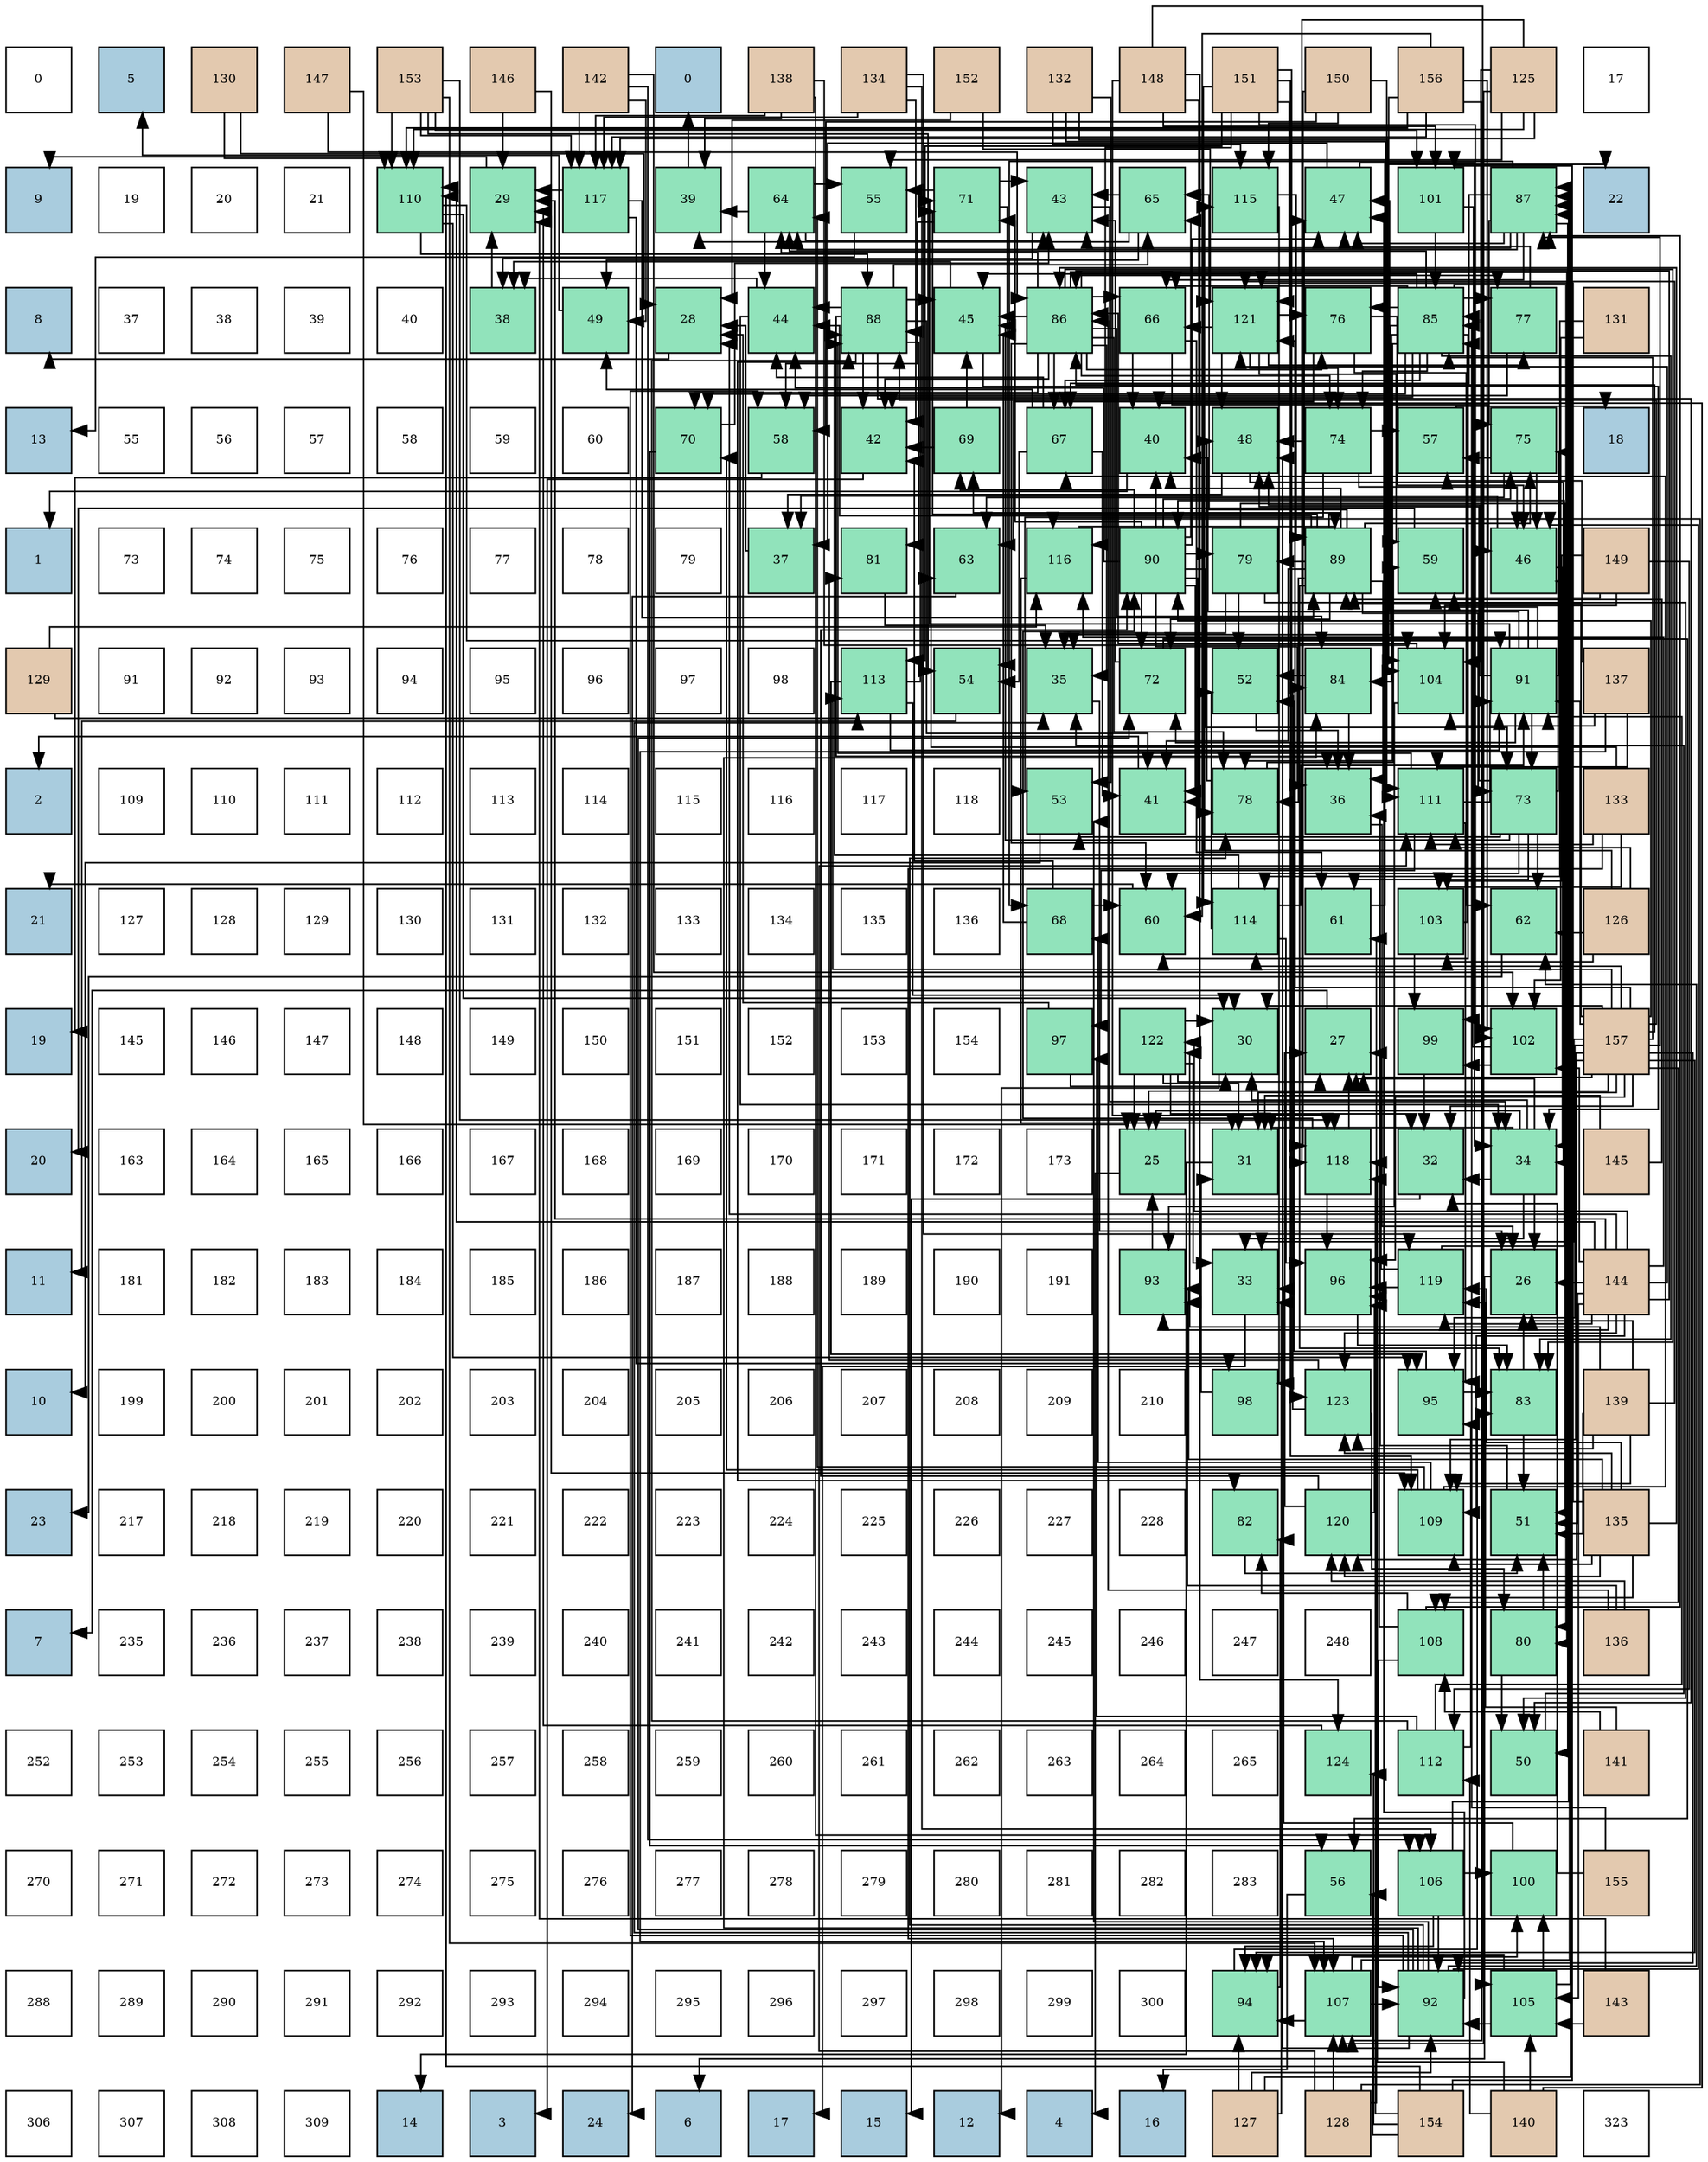 digraph layout{
 rankdir=TB;
 splines=ortho;
 node [style=filled shape=square fixedsize=true width=0.6];
0[label="0", fontsize=8, fillcolor="#ffffff"];
1[label="5", fontsize=8, fillcolor="#a9ccde"];
2[label="130", fontsize=8, fillcolor="#e3c9af"];
3[label="147", fontsize=8, fillcolor="#e3c9af"];
4[label="153", fontsize=8, fillcolor="#e3c9af"];
5[label="146", fontsize=8, fillcolor="#e3c9af"];
6[label="142", fontsize=8, fillcolor="#e3c9af"];
7[label="0", fontsize=8, fillcolor="#a9ccde"];
8[label="138", fontsize=8, fillcolor="#e3c9af"];
9[label="134", fontsize=8, fillcolor="#e3c9af"];
10[label="152", fontsize=8, fillcolor="#e3c9af"];
11[label="132", fontsize=8, fillcolor="#e3c9af"];
12[label="148", fontsize=8, fillcolor="#e3c9af"];
13[label="151", fontsize=8, fillcolor="#e3c9af"];
14[label="150", fontsize=8, fillcolor="#e3c9af"];
15[label="156", fontsize=8, fillcolor="#e3c9af"];
16[label="125", fontsize=8, fillcolor="#e3c9af"];
17[label="17", fontsize=8, fillcolor="#ffffff"];
18[label="9", fontsize=8, fillcolor="#a9ccde"];
19[label="19", fontsize=8, fillcolor="#ffffff"];
20[label="20", fontsize=8, fillcolor="#ffffff"];
21[label="21", fontsize=8, fillcolor="#ffffff"];
22[label="110", fontsize=8, fillcolor="#91e3bb"];
23[label="29", fontsize=8, fillcolor="#91e3bb"];
24[label="117", fontsize=8, fillcolor="#91e3bb"];
25[label="39", fontsize=8, fillcolor="#91e3bb"];
26[label="64", fontsize=8, fillcolor="#91e3bb"];
27[label="55", fontsize=8, fillcolor="#91e3bb"];
28[label="71", fontsize=8, fillcolor="#91e3bb"];
29[label="43", fontsize=8, fillcolor="#91e3bb"];
30[label="65", fontsize=8, fillcolor="#91e3bb"];
31[label="115", fontsize=8, fillcolor="#91e3bb"];
32[label="47", fontsize=8, fillcolor="#91e3bb"];
33[label="101", fontsize=8, fillcolor="#91e3bb"];
34[label="87", fontsize=8, fillcolor="#91e3bb"];
35[label="22", fontsize=8, fillcolor="#a9ccde"];
36[label="8", fontsize=8, fillcolor="#a9ccde"];
37[label="37", fontsize=8, fillcolor="#ffffff"];
38[label="38", fontsize=8, fillcolor="#ffffff"];
39[label="39", fontsize=8, fillcolor="#ffffff"];
40[label="40", fontsize=8, fillcolor="#ffffff"];
41[label="38", fontsize=8, fillcolor="#91e3bb"];
42[label="49", fontsize=8, fillcolor="#91e3bb"];
43[label="28", fontsize=8, fillcolor="#91e3bb"];
44[label="44", fontsize=8, fillcolor="#91e3bb"];
45[label="88", fontsize=8, fillcolor="#91e3bb"];
46[label="45", fontsize=8, fillcolor="#91e3bb"];
47[label="86", fontsize=8, fillcolor="#91e3bb"];
48[label="66", fontsize=8, fillcolor="#91e3bb"];
49[label="121", fontsize=8, fillcolor="#91e3bb"];
50[label="76", fontsize=8, fillcolor="#91e3bb"];
51[label="85", fontsize=8, fillcolor="#91e3bb"];
52[label="77", fontsize=8, fillcolor="#91e3bb"];
53[label="131", fontsize=8, fillcolor="#e3c9af"];
54[label="13", fontsize=8, fillcolor="#a9ccde"];
55[label="55", fontsize=8, fillcolor="#ffffff"];
56[label="56", fontsize=8, fillcolor="#ffffff"];
57[label="57", fontsize=8, fillcolor="#ffffff"];
58[label="58", fontsize=8, fillcolor="#ffffff"];
59[label="59", fontsize=8, fillcolor="#ffffff"];
60[label="60", fontsize=8, fillcolor="#ffffff"];
61[label="70", fontsize=8, fillcolor="#91e3bb"];
62[label="58", fontsize=8, fillcolor="#91e3bb"];
63[label="42", fontsize=8, fillcolor="#91e3bb"];
64[label="69", fontsize=8, fillcolor="#91e3bb"];
65[label="67", fontsize=8, fillcolor="#91e3bb"];
66[label="40", fontsize=8, fillcolor="#91e3bb"];
67[label="48", fontsize=8, fillcolor="#91e3bb"];
68[label="74", fontsize=8, fillcolor="#91e3bb"];
69[label="57", fontsize=8, fillcolor="#91e3bb"];
70[label="75", fontsize=8, fillcolor="#91e3bb"];
71[label="18", fontsize=8, fillcolor="#a9ccde"];
72[label="1", fontsize=8, fillcolor="#a9ccde"];
73[label="73", fontsize=8, fillcolor="#ffffff"];
74[label="74", fontsize=8, fillcolor="#ffffff"];
75[label="75", fontsize=8, fillcolor="#ffffff"];
76[label="76", fontsize=8, fillcolor="#ffffff"];
77[label="77", fontsize=8, fillcolor="#ffffff"];
78[label="78", fontsize=8, fillcolor="#ffffff"];
79[label="79", fontsize=8, fillcolor="#ffffff"];
80[label="37", fontsize=8, fillcolor="#91e3bb"];
81[label="81", fontsize=8, fillcolor="#91e3bb"];
82[label="63", fontsize=8, fillcolor="#91e3bb"];
83[label="116", fontsize=8, fillcolor="#91e3bb"];
84[label="90", fontsize=8, fillcolor="#91e3bb"];
85[label="79", fontsize=8, fillcolor="#91e3bb"];
86[label="89", fontsize=8, fillcolor="#91e3bb"];
87[label="59", fontsize=8, fillcolor="#91e3bb"];
88[label="46", fontsize=8, fillcolor="#91e3bb"];
89[label="149", fontsize=8, fillcolor="#e3c9af"];
90[label="129", fontsize=8, fillcolor="#e3c9af"];
91[label="91", fontsize=8, fillcolor="#ffffff"];
92[label="92", fontsize=8, fillcolor="#ffffff"];
93[label="93", fontsize=8, fillcolor="#ffffff"];
94[label="94", fontsize=8, fillcolor="#ffffff"];
95[label="95", fontsize=8, fillcolor="#ffffff"];
96[label="96", fontsize=8, fillcolor="#ffffff"];
97[label="97", fontsize=8, fillcolor="#ffffff"];
98[label="98", fontsize=8, fillcolor="#ffffff"];
99[label="113", fontsize=8, fillcolor="#91e3bb"];
100[label="54", fontsize=8, fillcolor="#91e3bb"];
101[label="35", fontsize=8, fillcolor="#91e3bb"];
102[label="72", fontsize=8, fillcolor="#91e3bb"];
103[label="52", fontsize=8, fillcolor="#91e3bb"];
104[label="84", fontsize=8, fillcolor="#91e3bb"];
105[label="104", fontsize=8, fillcolor="#91e3bb"];
106[label="91", fontsize=8, fillcolor="#91e3bb"];
107[label="137", fontsize=8, fillcolor="#e3c9af"];
108[label="2", fontsize=8, fillcolor="#a9ccde"];
109[label="109", fontsize=8, fillcolor="#ffffff"];
110[label="110", fontsize=8, fillcolor="#ffffff"];
111[label="111", fontsize=8, fillcolor="#ffffff"];
112[label="112", fontsize=8, fillcolor="#ffffff"];
113[label="113", fontsize=8, fillcolor="#ffffff"];
114[label="114", fontsize=8, fillcolor="#ffffff"];
115[label="115", fontsize=8, fillcolor="#ffffff"];
116[label="116", fontsize=8, fillcolor="#ffffff"];
117[label="117", fontsize=8, fillcolor="#ffffff"];
118[label="118", fontsize=8, fillcolor="#ffffff"];
119[label="53", fontsize=8, fillcolor="#91e3bb"];
120[label="41", fontsize=8, fillcolor="#91e3bb"];
121[label="78", fontsize=8, fillcolor="#91e3bb"];
122[label="36", fontsize=8, fillcolor="#91e3bb"];
123[label="111", fontsize=8, fillcolor="#91e3bb"];
124[label="73", fontsize=8, fillcolor="#91e3bb"];
125[label="133", fontsize=8, fillcolor="#e3c9af"];
126[label="21", fontsize=8, fillcolor="#a9ccde"];
127[label="127", fontsize=8, fillcolor="#ffffff"];
128[label="128", fontsize=8, fillcolor="#ffffff"];
129[label="129", fontsize=8, fillcolor="#ffffff"];
130[label="130", fontsize=8, fillcolor="#ffffff"];
131[label="131", fontsize=8, fillcolor="#ffffff"];
132[label="132", fontsize=8, fillcolor="#ffffff"];
133[label="133", fontsize=8, fillcolor="#ffffff"];
134[label="134", fontsize=8, fillcolor="#ffffff"];
135[label="135", fontsize=8, fillcolor="#ffffff"];
136[label="136", fontsize=8, fillcolor="#ffffff"];
137[label="68", fontsize=8, fillcolor="#91e3bb"];
138[label="60", fontsize=8, fillcolor="#91e3bb"];
139[label="114", fontsize=8, fillcolor="#91e3bb"];
140[label="61", fontsize=8, fillcolor="#91e3bb"];
141[label="103", fontsize=8, fillcolor="#91e3bb"];
142[label="62", fontsize=8, fillcolor="#91e3bb"];
143[label="126", fontsize=8, fillcolor="#e3c9af"];
144[label="19", fontsize=8, fillcolor="#a9ccde"];
145[label="145", fontsize=8, fillcolor="#ffffff"];
146[label="146", fontsize=8, fillcolor="#ffffff"];
147[label="147", fontsize=8, fillcolor="#ffffff"];
148[label="148", fontsize=8, fillcolor="#ffffff"];
149[label="149", fontsize=8, fillcolor="#ffffff"];
150[label="150", fontsize=8, fillcolor="#ffffff"];
151[label="151", fontsize=8, fillcolor="#ffffff"];
152[label="152", fontsize=8, fillcolor="#ffffff"];
153[label="153", fontsize=8, fillcolor="#ffffff"];
154[label="154", fontsize=8, fillcolor="#ffffff"];
155[label="97", fontsize=8, fillcolor="#91e3bb"];
156[label="122", fontsize=8, fillcolor="#91e3bb"];
157[label="30", fontsize=8, fillcolor="#91e3bb"];
158[label="27", fontsize=8, fillcolor="#91e3bb"];
159[label="99", fontsize=8, fillcolor="#91e3bb"];
160[label="102", fontsize=8, fillcolor="#91e3bb"];
161[label="157", fontsize=8, fillcolor="#e3c9af"];
162[label="20", fontsize=8, fillcolor="#a9ccde"];
163[label="163", fontsize=8, fillcolor="#ffffff"];
164[label="164", fontsize=8, fillcolor="#ffffff"];
165[label="165", fontsize=8, fillcolor="#ffffff"];
166[label="166", fontsize=8, fillcolor="#ffffff"];
167[label="167", fontsize=8, fillcolor="#ffffff"];
168[label="168", fontsize=8, fillcolor="#ffffff"];
169[label="169", fontsize=8, fillcolor="#ffffff"];
170[label="170", fontsize=8, fillcolor="#ffffff"];
171[label="171", fontsize=8, fillcolor="#ffffff"];
172[label="172", fontsize=8, fillcolor="#ffffff"];
173[label="173", fontsize=8, fillcolor="#ffffff"];
174[label="25", fontsize=8, fillcolor="#91e3bb"];
175[label="31", fontsize=8, fillcolor="#91e3bb"];
176[label="118", fontsize=8, fillcolor="#91e3bb"];
177[label="32", fontsize=8, fillcolor="#91e3bb"];
178[label="34", fontsize=8, fillcolor="#91e3bb"];
179[label="145", fontsize=8, fillcolor="#e3c9af"];
180[label="11", fontsize=8, fillcolor="#a9ccde"];
181[label="181", fontsize=8, fillcolor="#ffffff"];
182[label="182", fontsize=8, fillcolor="#ffffff"];
183[label="183", fontsize=8, fillcolor="#ffffff"];
184[label="184", fontsize=8, fillcolor="#ffffff"];
185[label="185", fontsize=8, fillcolor="#ffffff"];
186[label="186", fontsize=8, fillcolor="#ffffff"];
187[label="187", fontsize=8, fillcolor="#ffffff"];
188[label="188", fontsize=8, fillcolor="#ffffff"];
189[label="189", fontsize=8, fillcolor="#ffffff"];
190[label="190", fontsize=8, fillcolor="#ffffff"];
191[label="191", fontsize=8, fillcolor="#ffffff"];
192[label="93", fontsize=8, fillcolor="#91e3bb"];
193[label="33", fontsize=8, fillcolor="#91e3bb"];
194[label="96", fontsize=8, fillcolor="#91e3bb"];
195[label="119", fontsize=8, fillcolor="#91e3bb"];
196[label="26", fontsize=8, fillcolor="#91e3bb"];
197[label="144", fontsize=8, fillcolor="#e3c9af"];
198[label="10", fontsize=8, fillcolor="#a9ccde"];
199[label="199", fontsize=8, fillcolor="#ffffff"];
200[label="200", fontsize=8, fillcolor="#ffffff"];
201[label="201", fontsize=8, fillcolor="#ffffff"];
202[label="202", fontsize=8, fillcolor="#ffffff"];
203[label="203", fontsize=8, fillcolor="#ffffff"];
204[label="204", fontsize=8, fillcolor="#ffffff"];
205[label="205", fontsize=8, fillcolor="#ffffff"];
206[label="206", fontsize=8, fillcolor="#ffffff"];
207[label="207", fontsize=8, fillcolor="#ffffff"];
208[label="208", fontsize=8, fillcolor="#ffffff"];
209[label="209", fontsize=8, fillcolor="#ffffff"];
210[label="210", fontsize=8, fillcolor="#ffffff"];
211[label="98", fontsize=8, fillcolor="#91e3bb"];
212[label="123", fontsize=8, fillcolor="#91e3bb"];
213[label="95", fontsize=8, fillcolor="#91e3bb"];
214[label="83", fontsize=8, fillcolor="#91e3bb"];
215[label="139", fontsize=8, fillcolor="#e3c9af"];
216[label="23", fontsize=8, fillcolor="#a9ccde"];
217[label="217", fontsize=8, fillcolor="#ffffff"];
218[label="218", fontsize=8, fillcolor="#ffffff"];
219[label="219", fontsize=8, fillcolor="#ffffff"];
220[label="220", fontsize=8, fillcolor="#ffffff"];
221[label="221", fontsize=8, fillcolor="#ffffff"];
222[label="222", fontsize=8, fillcolor="#ffffff"];
223[label="223", fontsize=8, fillcolor="#ffffff"];
224[label="224", fontsize=8, fillcolor="#ffffff"];
225[label="225", fontsize=8, fillcolor="#ffffff"];
226[label="226", fontsize=8, fillcolor="#ffffff"];
227[label="227", fontsize=8, fillcolor="#ffffff"];
228[label="228", fontsize=8, fillcolor="#ffffff"];
229[label="82", fontsize=8, fillcolor="#91e3bb"];
230[label="120", fontsize=8, fillcolor="#91e3bb"];
231[label="109", fontsize=8, fillcolor="#91e3bb"];
232[label="51", fontsize=8, fillcolor="#91e3bb"];
233[label="135", fontsize=8, fillcolor="#e3c9af"];
234[label="7", fontsize=8, fillcolor="#a9ccde"];
235[label="235", fontsize=8, fillcolor="#ffffff"];
236[label="236", fontsize=8, fillcolor="#ffffff"];
237[label="237", fontsize=8, fillcolor="#ffffff"];
238[label="238", fontsize=8, fillcolor="#ffffff"];
239[label="239", fontsize=8, fillcolor="#ffffff"];
240[label="240", fontsize=8, fillcolor="#ffffff"];
241[label="241", fontsize=8, fillcolor="#ffffff"];
242[label="242", fontsize=8, fillcolor="#ffffff"];
243[label="243", fontsize=8, fillcolor="#ffffff"];
244[label="244", fontsize=8, fillcolor="#ffffff"];
245[label="245", fontsize=8, fillcolor="#ffffff"];
246[label="246", fontsize=8, fillcolor="#ffffff"];
247[label="247", fontsize=8, fillcolor="#ffffff"];
248[label="248", fontsize=8, fillcolor="#ffffff"];
249[label="108", fontsize=8, fillcolor="#91e3bb"];
250[label="80", fontsize=8, fillcolor="#91e3bb"];
251[label="136", fontsize=8, fillcolor="#e3c9af"];
252[label="252", fontsize=8, fillcolor="#ffffff"];
253[label="253", fontsize=8, fillcolor="#ffffff"];
254[label="254", fontsize=8, fillcolor="#ffffff"];
255[label="255", fontsize=8, fillcolor="#ffffff"];
256[label="256", fontsize=8, fillcolor="#ffffff"];
257[label="257", fontsize=8, fillcolor="#ffffff"];
258[label="258", fontsize=8, fillcolor="#ffffff"];
259[label="259", fontsize=8, fillcolor="#ffffff"];
260[label="260", fontsize=8, fillcolor="#ffffff"];
261[label="261", fontsize=8, fillcolor="#ffffff"];
262[label="262", fontsize=8, fillcolor="#ffffff"];
263[label="263", fontsize=8, fillcolor="#ffffff"];
264[label="264", fontsize=8, fillcolor="#ffffff"];
265[label="265", fontsize=8, fillcolor="#ffffff"];
266[label="124", fontsize=8, fillcolor="#91e3bb"];
267[label="112", fontsize=8, fillcolor="#91e3bb"];
268[label="50", fontsize=8, fillcolor="#91e3bb"];
269[label="141", fontsize=8, fillcolor="#e3c9af"];
270[label="270", fontsize=8, fillcolor="#ffffff"];
271[label="271", fontsize=8, fillcolor="#ffffff"];
272[label="272", fontsize=8, fillcolor="#ffffff"];
273[label="273", fontsize=8, fillcolor="#ffffff"];
274[label="274", fontsize=8, fillcolor="#ffffff"];
275[label="275", fontsize=8, fillcolor="#ffffff"];
276[label="276", fontsize=8, fillcolor="#ffffff"];
277[label="277", fontsize=8, fillcolor="#ffffff"];
278[label="278", fontsize=8, fillcolor="#ffffff"];
279[label="279", fontsize=8, fillcolor="#ffffff"];
280[label="280", fontsize=8, fillcolor="#ffffff"];
281[label="281", fontsize=8, fillcolor="#ffffff"];
282[label="282", fontsize=8, fillcolor="#ffffff"];
283[label="283", fontsize=8, fillcolor="#ffffff"];
284[label="56", fontsize=8, fillcolor="#91e3bb"];
285[label="106", fontsize=8, fillcolor="#91e3bb"];
286[label="100", fontsize=8, fillcolor="#91e3bb"];
287[label="155", fontsize=8, fillcolor="#e3c9af"];
288[label="288", fontsize=8, fillcolor="#ffffff"];
289[label="289", fontsize=8, fillcolor="#ffffff"];
290[label="290", fontsize=8, fillcolor="#ffffff"];
291[label="291", fontsize=8, fillcolor="#ffffff"];
292[label="292", fontsize=8, fillcolor="#ffffff"];
293[label="293", fontsize=8, fillcolor="#ffffff"];
294[label="294", fontsize=8, fillcolor="#ffffff"];
295[label="295", fontsize=8, fillcolor="#ffffff"];
296[label="296", fontsize=8, fillcolor="#ffffff"];
297[label="297", fontsize=8, fillcolor="#ffffff"];
298[label="298", fontsize=8, fillcolor="#ffffff"];
299[label="299", fontsize=8, fillcolor="#ffffff"];
300[label="300", fontsize=8, fillcolor="#ffffff"];
301[label="94", fontsize=8, fillcolor="#91e3bb"];
302[label="107", fontsize=8, fillcolor="#91e3bb"];
303[label="92", fontsize=8, fillcolor="#91e3bb"];
304[label="105", fontsize=8, fillcolor="#91e3bb"];
305[label="143", fontsize=8, fillcolor="#e3c9af"];
306[label="306", fontsize=8, fillcolor="#ffffff"];
307[label="307", fontsize=8, fillcolor="#ffffff"];
308[label="308", fontsize=8, fillcolor="#ffffff"];
309[label="309", fontsize=8, fillcolor="#ffffff"];
310[label="14", fontsize=8, fillcolor="#a9ccde"];
311[label="3", fontsize=8, fillcolor="#a9ccde"];
312[label="24", fontsize=8, fillcolor="#a9ccde"];
313[label="6", fontsize=8, fillcolor="#a9ccde"];
314[label="17", fontsize=8, fillcolor="#a9ccde"];
315[label="15", fontsize=8, fillcolor="#a9ccde"];
316[label="12", fontsize=8, fillcolor="#a9ccde"];
317[label="4", fontsize=8, fillcolor="#a9ccde"];
318[label="16", fontsize=8, fillcolor="#a9ccde"];
319[label="127", fontsize=8, fillcolor="#e3c9af"];
320[label="128", fontsize=8, fillcolor="#e3c9af"];
321[label="154", fontsize=8, fillcolor="#e3c9af"];
322[label="140", fontsize=8, fillcolor="#e3c9af"];
323[label="323", fontsize=8, fillcolor="#ffffff"];
edge [constraint=false, style=vis];174 -> 317;
196 -> 313;
158 -> 234;
43 -> 36;
23 -> 18;
157 -> 316;
175 -> 310;
177 -> 315;
193 -> 314;
178 -> 174;
178 -> 196;
178 -> 158;
178 -> 157;
178 -> 175;
178 -> 177;
178 -> 193;
101 -> 196;
122 -> 196;
80 -> 43;
41 -> 23;
25 -> 7;
66 -> 72;
120 -> 108;
63 -> 311;
29 -> 178;
29 -> 41;
44 -> 178;
44 -> 41;
46 -> 178;
46 -> 41;
88 -> 178;
88 -> 80;
32 -> 178;
32 -> 80;
67 -> 178;
67 -> 80;
42 -> 1;
268 -> 101;
232 -> 122;
103 -> 122;
119 -> 198;
100 -> 180;
27 -> 54;
284 -> 318;
69 -> 71;
62 -> 144;
87 -> 162;
138 -> 126;
140 -> 35;
142 -> 216;
82 -> 312;
26 -> 25;
26 -> 29;
26 -> 44;
26 -> 27;
30 -> 25;
30 -> 29;
30 -> 42;
48 -> 66;
48 -> 88;
48 -> 140;
65 -> 120;
65 -> 44;
65 -> 42;
65 -> 100;
137 -> 63;
137 -> 46;
137 -> 138;
64 -> 63;
64 -> 46;
61 -> 29;
61 -> 284;
28 -> 29;
28 -> 100;
28 -> 27;
28 -> 62;
102 -> 29;
102 -> 284;
124 -> 46;
124 -> 88;
124 -> 67;
124 -> 119;
124 -> 138;
124 -> 140;
124 -> 142;
68 -> 88;
68 -> 67;
68 -> 119;
68 -> 69;
70 -> 88;
70 -> 69;
70 -> 82;
50 -> 88;
50 -> 142;
50 -> 82;
52 -> 32;
52 -> 62;
121 -> 67;
121 -> 87;
85 -> 101;
85 -> 268;
85 -> 232;
85 -> 103;
250 -> 268;
250 -> 232;
81 -> 101;
229 -> 232;
214 -> 196;
214 -> 232;
104 -> 122;
104 -> 103;
51 -> 101;
51 -> 63;
51 -> 46;
51 -> 138;
51 -> 26;
51 -> 48;
51 -> 65;
51 -> 61;
51 -> 68;
51 -> 50;
51 -> 52;
51 -> 121;
51 -> 250;
51 -> 214;
51 -> 104;
47 -> 101;
47 -> 63;
47 -> 46;
47 -> 138;
47 -> 26;
47 -> 48;
47 -> 65;
47 -> 61;
47 -> 68;
47 -> 50;
47 -> 52;
47 -> 121;
47 -> 250;
47 -> 214;
47 -> 104;
34 -> 29;
34 -> 32;
34 -> 268;
34 -> 26;
34 -> 48;
34 -> 65;
34 -> 137;
34 -> 70;
45 -> 122;
45 -> 120;
45 -> 63;
45 -> 44;
45 -> 46;
45 -> 268;
45 -> 30;
45 -> 81;
45 -> 229;
86 -> 122;
86 -> 66;
86 -> 120;
86 -> 44;
86 -> 32;
86 -> 30;
86 -> 64;
86 -> 28;
86 -> 102;
86 -> 124;
86 -> 70;
86 -> 121;
86 -> 85;
86 -> 214;
84 -> 122;
84 -> 66;
84 -> 120;
84 -> 44;
84 -> 32;
84 -> 30;
84 -> 64;
84 -> 28;
84 -> 102;
84 -> 124;
84 -> 70;
84 -> 121;
84 -> 85;
106 -> 66;
106 -> 32;
106 -> 67;
106 -> 87;
106 -> 28;
106 -> 102;
106 -> 124;
106 -> 70;
303 -> 101;
303 -> 88;
303 -> 32;
303 -> 67;
303 -> 119;
303 -> 62;
303 -> 142;
303 -> 102;
303 -> 121;
303 -> 104;
192 -> 174;
301 -> 229;
301 -> 214;
213 -> 103;
213 -> 214;
194 -> 214;
155 -> 43;
155 -> 157;
211 -> 175;
159 -> 177;
286 -> 193;
33 -> 51;
33 -> 159;
160 -> 51;
160 -> 159;
141 -> 51;
141 -> 159;
105 -> 47;
105 -> 192;
304 -> 34;
304 -> 303;
304 -> 301;
304 -> 286;
285 -> 34;
285 -> 303;
285 -> 301;
285 -> 286;
302 -> 34;
302 -> 303;
302 -> 301;
302 -> 286;
249 -> 229;
249 -> 34;
249 -> 303;
249 -> 194;
231 -> 26;
231 -> 65;
231 -> 137;
231 -> 61;
22 -> 157;
22 -> 45;
22 -> 106;
22 -> 213;
123 -> 45;
123 -> 106;
123 -> 213;
123 -> 155;
267 -> 45;
267 -> 106;
267 -> 213;
267 -> 155;
99 -> 157;
99 -> 45;
99 -> 106;
99 -> 213;
139 -> 103;
139 -> 45;
139 -> 106;
139 -> 194;
31 -> 86;
31 -> 211;
83 -> 175;
83 -> 86;
24 -> 23;
24 -> 86;
24 -> 211;
176 -> 158;
176 -> 84;
176 -> 194;
195 -> 158;
195 -> 84;
195 -> 194;
230 -> 158;
230 -> 84;
230 -> 194;
49 -> 67;
49 -> 87;
49 -> 48;
49 -> 68;
49 -> 50;
49 -> 52;
156 -> 174;
156 -> 158;
156 -> 157;
156 -> 175;
156 -> 177;
156 -> 193;
212 -> 250;
212 -> 81;
212 -> 104;
266 -> 23;
16 -> 27;
16 -> 105;
16 -> 302;
16 -> 22;
16 -> 24;
16 -> 176;
143 -> 142;
143 -> 141;
143 -> 123;
143 -> 31;
319 -> 193;
319 -> 34;
319 -> 303;
319 -> 301;
320 -> 140;
320 -> 302;
320 -> 123;
320 -> 83;
90 -> 99;
90 -> 83;
2 -> 43;
2 -> 22;
53 -> 160;
53 -> 139;
11 -> 119;
11 -> 105;
11 -> 123;
11 -> 31;
125 -> 82;
125 -> 141;
125 -> 302;
125 -> 123;
9 -> 63;
9 -> 285;
9 -> 24;
9 -> 195;
233 -> 47;
233 -> 192;
233 -> 249;
233 -> 231;
233 -> 195;
233 -> 230;
233 -> 49;
233 -> 212;
251 -> 47;
251 -> 192;
251 -> 230;
107 -> 69;
107 -> 105;
107 -> 302;
107 -> 123;
8 -> 25;
8 -> 105;
8 -> 285;
8 -> 24;
215 -> 196;
215 -> 232;
215 -> 231;
215 -> 49;
215 -> 156;
215 -> 212;
322 -> 66;
322 -> 304;
322 -> 267;
322 -> 176;
269 -> 249;
269 -> 195;
6 -> 42;
6 -> 160;
6 -> 285;
6 -> 24;
305 -> 23;
305 -> 304;
197 -> 196;
197 -> 43;
197 -> 23;
197 -> 232;
197 -> 47;
197 -> 192;
197 -> 160;
197 -> 304;
197 -> 231;
197 -> 22;
197 -> 83;
197 -> 195;
197 -> 49;
197 -> 156;
197 -> 212;
179 -> 175;
179 -> 86;
5 -> 23;
5 -> 231;
3 -> 174;
3 -> 47;
12 -> 120;
12 -> 33;
12 -> 304;
12 -> 176;
12 -> 266;
89 -> 87;
89 -> 141;
89 -> 105;
89 -> 267;
14 -> 62;
14 -> 123;
14 -> 31;
14 -> 176;
13 -> 160;
13 -> 231;
13 -> 99;
13 -> 139;
13 -> 83;
13 -> 49;
13 -> 212;
10 -> 43;
10 -> 49;
4 -> 100;
4 -> 33;
4 -> 302;
4 -> 22;
4 -> 24;
4 -> 176;
321 -> 284;
321 -> 33;
321 -> 22;
321 -> 176;
321 -> 266;
287 -> 177;
287 -> 51;
15 -> 138;
15 -> 160;
15 -> 105;
15 -> 302;
15 -> 22;
15 -> 24;
161 -> 174;
161 -> 158;
161 -> 157;
161 -> 175;
161 -> 177;
161 -> 193;
161 -> 51;
161 -> 47;
161 -> 34;
161 -> 45;
161 -> 86;
161 -> 84;
161 -> 106;
161 -> 303;
161 -> 301;
161 -> 213;
161 -> 194;
161 -> 249;
161 -> 231;
161 -> 99;
161 -> 139;
161 -> 230;
161 -> 49;
edge [constraint=true, style=invis];
0 -> 18 -> 36 -> 54 -> 72 -> 90 -> 108 -> 126 -> 144 -> 162 -> 180 -> 198 -> 216 -> 234 -> 252 -> 270 -> 288 -> 306;
1 -> 19 -> 37 -> 55 -> 73 -> 91 -> 109 -> 127 -> 145 -> 163 -> 181 -> 199 -> 217 -> 235 -> 253 -> 271 -> 289 -> 307;
2 -> 20 -> 38 -> 56 -> 74 -> 92 -> 110 -> 128 -> 146 -> 164 -> 182 -> 200 -> 218 -> 236 -> 254 -> 272 -> 290 -> 308;
3 -> 21 -> 39 -> 57 -> 75 -> 93 -> 111 -> 129 -> 147 -> 165 -> 183 -> 201 -> 219 -> 237 -> 255 -> 273 -> 291 -> 309;
4 -> 22 -> 40 -> 58 -> 76 -> 94 -> 112 -> 130 -> 148 -> 166 -> 184 -> 202 -> 220 -> 238 -> 256 -> 274 -> 292 -> 310;
5 -> 23 -> 41 -> 59 -> 77 -> 95 -> 113 -> 131 -> 149 -> 167 -> 185 -> 203 -> 221 -> 239 -> 257 -> 275 -> 293 -> 311;
6 -> 24 -> 42 -> 60 -> 78 -> 96 -> 114 -> 132 -> 150 -> 168 -> 186 -> 204 -> 222 -> 240 -> 258 -> 276 -> 294 -> 312;
7 -> 25 -> 43 -> 61 -> 79 -> 97 -> 115 -> 133 -> 151 -> 169 -> 187 -> 205 -> 223 -> 241 -> 259 -> 277 -> 295 -> 313;
8 -> 26 -> 44 -> 62 -> 80 -> 98 -> 116 -> 134 -> 152 -> 170 -> 188 -> 206 -> 224 -> 242 -> 260 -> 278 -> 296 -> 314;
9 -> 27 -> 45 -> 63 -> 81 -> 99 -> 117 -> 135 -> 153 -> 171 -> 189 -> 207 -> 225 -> 243 -> 261 -> 279 -> 297 -> 315;
10 -> 28 -> 46 -> 64 -> 82 -> 100 -> 118 -> 136 -> 154 -> 172 -> 190 -> 208 -> 226 -> 244 -> 262 -> 280 -> 298 -> 316;
11 -> 29 -> 47 -> 65 -> 83 -> 101 -> 119 -> 137 -> 155 -> 173 -> 191 -> 209 -> 227 -> 245 -> 263 -> 281 -> 299 -> 317;
12 -> 30 -> 48 -> 66 -> 84 -> 102 -> 120 -> 138 -> 156 -> 174 -> 192 -> 210 -> 228 -> 246 -> 264 -> 282 -> 300 -> 318;
13 -> 31 -> 49 -> 67 -> 85 -> 103 -> 121 -> 139 -> 157 -> 175 -> 193 -> 211 -> 229 -> 247 -> 265 -> 283 -> 301 -> 319;
14 -> 32 -> 50 -> 68 -> 86 -> 104 -> 122 -> 140 -> 158 -> 176 -> 194 -> 212 -> 230 -> 248 -> 266 -> 284 -> 302 -> 320;
15 -> 33 -> 51 -> 69 -> 87 -> 105 -> 123 -> 141 -> 159 -> 177 -> 195 -> 213 -> 231 -> 249 -> 267 -> 285 -> 303 -> 321;
16 -> 34 -> 52 -> 70 -> 88 -> 106 -> 124 -> 142 -> 160 -> 178 -> 196 -> 214 -> 232 -> 250 -> 268 -> 286 -> 304 -> 322;
17 -> 35 -> 53 -> 71 -> 89 -> 107 -> 125 -> 143 -> 161 -> 179 -> 197 -> 215 -> 233 -> 251 -> 269 -> 287 -> 305 -> 323;
rank = same {0 -> 1 -> 2 -> 3 -> 4 -> 5 -> 6 -> 7 -> 8 -> 9 -> 10 -> 11 -> 12 -> 13 -> 14 -> 15 -> 16 -> 17};
rank = same {18 -> 19 -> 20 -> 21 -> 22 -> 23 -> 24 -> 25 -> 26 -> 27 -> 28 -> 29 -> 30 -> 31 -> 32 -> 33 -> 34 -> 35};
rank = same {36 -> 37 -> 38 -> 39 -> 40 -> 41 -> 42 -> 43 -> 44 -> 45 -> 46 -> 47 -> 48 -> 49 -> 50 -> 51 -> 52 -> 53};
rank = same {54 -> 55 -> 56 -> 57 -> 58 -> 59 -> 60 -> 61 -> 62 -> 63 -> 64 -> 65 -> 66 -> 67 -> 68 -> 69 -> 70 -> 71};
rank = same {72 -> 73 -> 74 -> 75 -> 76 -> 77 -> 78 -> 79 -> 80 -> 81 -> 82 -> 83 -> 84 -> 85 -> 86 -> 87 -> 88 -> 89};
rank = same {90 -> 91 -> 92 -> 93 -> 94 -> 95 -> 96 -> 97 -> 98 -> 99 -> 100 -> 101 -> 102 -> 103 -> 104 -> 105 -> 106 -> 107};
rank = same {108 -> 109 -> 110 -> 111 -> 112 -> 113 -> 114 -> 115 -> 116 -> 117 -> 118 -> 119 -> 120 -> 121 -> 122 -> 123 -> 124 -> 125};
rank = same {126 -> 127 -> 128 -> 129 -> 130 -> 131 -> 132 -> 133 -> 134 -> 135 -> 136 -> 137 -> 138 -> 139 -> 140 -> 141 -> 142 -> 143};
rank = same {144 -> 145 -> 146 -> 147 -> 148 -> 149 -> 150 -> 151 -> 152 -> 153 -> 154 -> 155 -> 156 -> 157 -> 158 -> 159 -> 160 -> 161};
rank = same {162 -> 163 -> 164 -> 165 -> 166 -> 167 -> 168 -> 169 -> 170 -> 171 -> 172 -> 173 -> 174 -> 175 -> 176 -> 177 -> 178 -> 179};
rank = same {180 -> 181 -> 182 -> 183 -> 184 -> 185 -> 186 -> 187 -> 188 -> 189 -> 190 -> 191 -> 192 -> 193 -> 194 -> 195 -> 196 -> 197};
rank = same {198 -> 199 -> 200 -> 201 -> 202 -> 203 -> 204 -> 205 -> 206 -> 207 -> 208 -> 209 -> 210 -> 211 -> 212 -> 213 -> 214 -> 215};
rank = same {216 -> 217 -> 218 -> 219 -> 220 -> 221 -> 222 -> 223 -> 224 -> 225 -> 226 -> 227 -> 228 -> 229 -> 230 -> 231 -> 232 -> 233};
rank = same {234 -> 235 -> 236 -> 237 -> 238 -> 239 -> 240 -> 241 -> 242 -> 243 -> 244 -> 245 -> 246 -> 247 -> 248 -> 249 -> 250 -> 251};
rank = same {252 -> 253 -> 254 -> 255 -> 256 -> 257 -> 258 -> 259 -> 260 -> 261 -> 262 -> 263 -> 264 -> 265 -> 266 -> 267 -> 268 -> 269};
rank = same {270 -> 271 -> 272 -> 273 -> 274 -> 275 -> 276 -> 277 -> 278 -> 279 -> 280 -> 281 -> 282 -> 283 -> 284 -> 285 -> 286 -> 287};
rank = same {288 -> 289 -> 290 -> 291 -> 292 -> 293 -> 294 -> 295 -> 296 -> 297 -> 298 -> 299 -> 300 -> 301 -> 302 -> 303 -> 304 -> 305};
rank = same {306 -> 307 -> 308 -> 309 -> 310 -> 311 -> 312 -> 313 -> 314 -> 315 -> 316 -> 317 -> 318 -> 319 -> 320 -> 321 -> 322 -> 323};
}